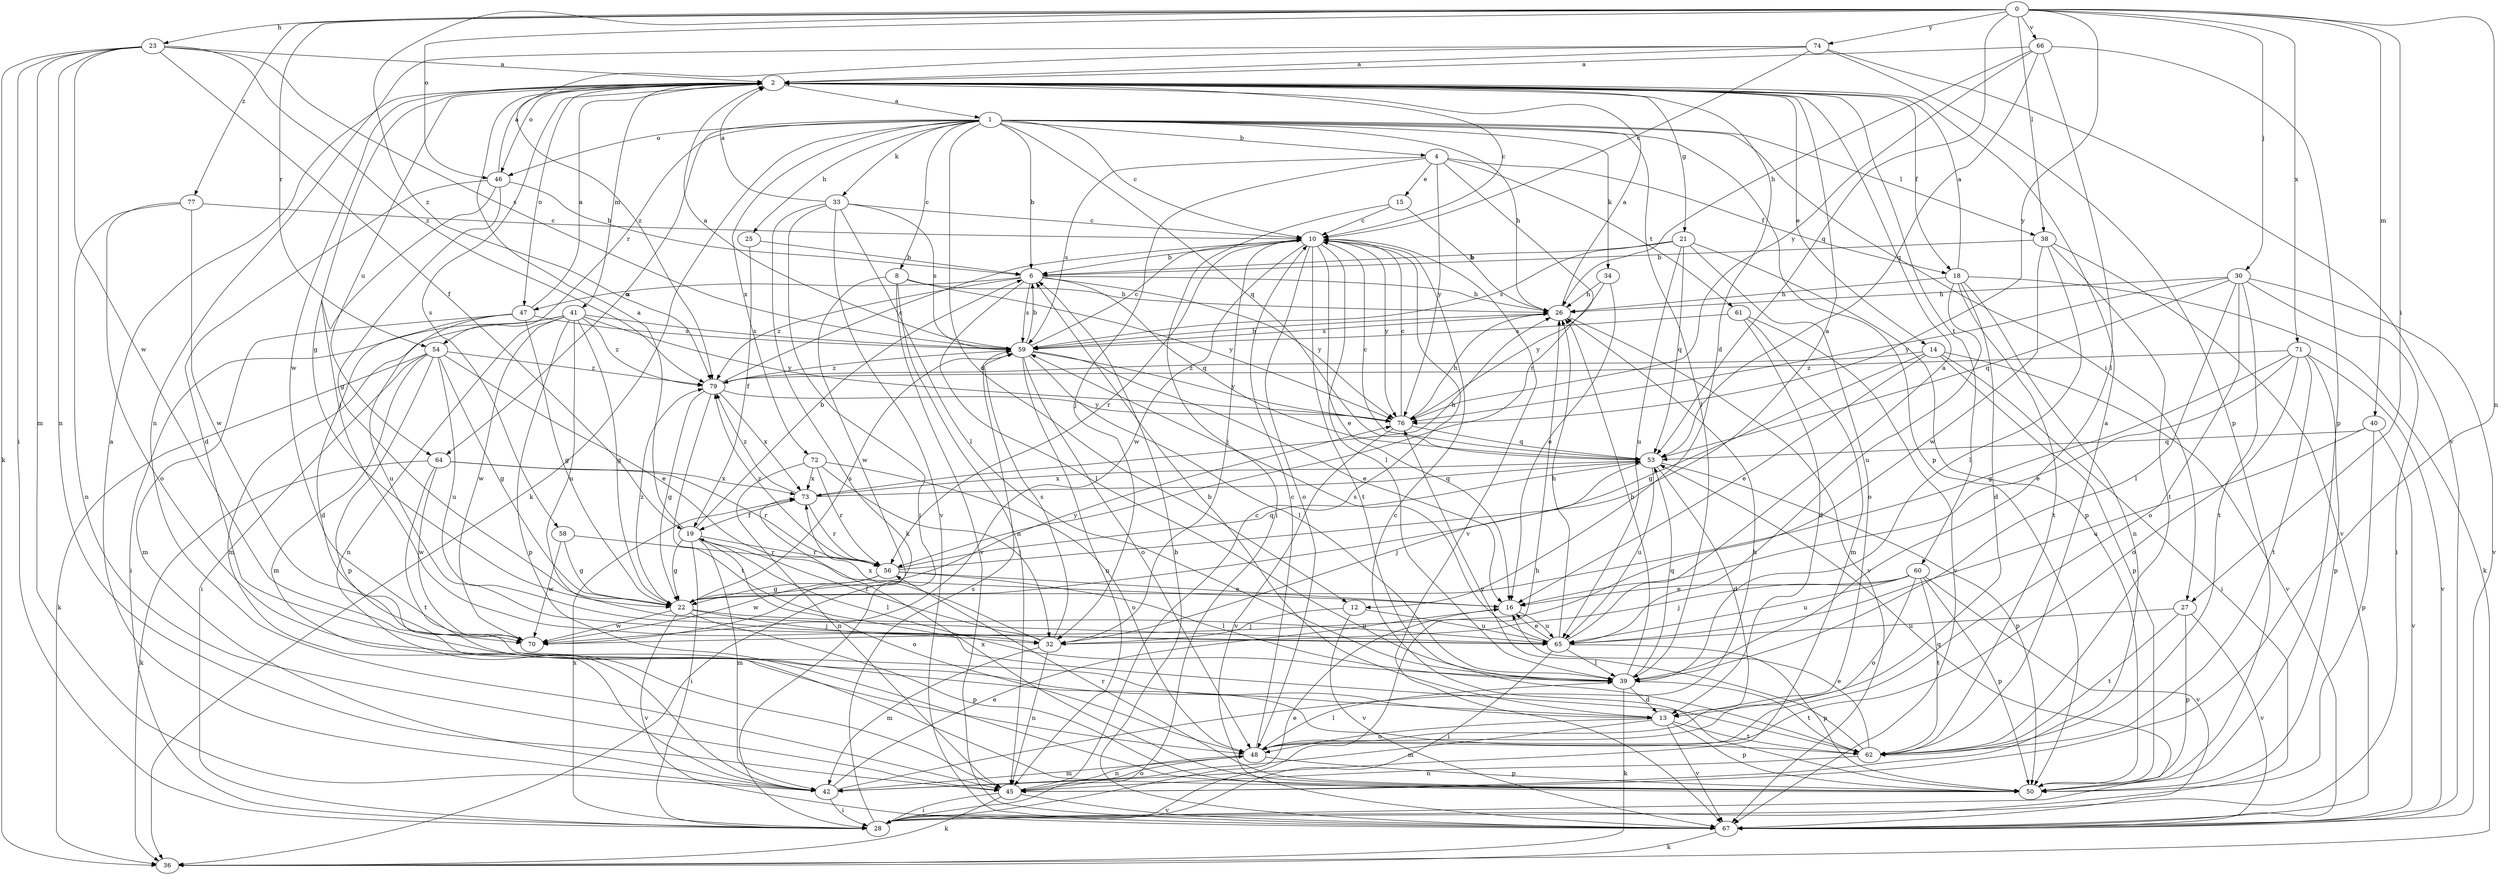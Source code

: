 strict digraph  {
0;
1;
2;
4;
6;
8;
10;
12;
13;
14;
15;
16;
18;
19;
21;
22;
23;
25;
26;
27;
28;
30;
32;
33;
34;
36;
38;
39;
40;
41;
42;
45;
46;
47;
48;
50;
53;
54;
56;
58;
59;
60;
61;
62;
64;
65;
66;
67;
70;
71;
72;
73;
74;
76;
77;
79;
0 -> 23  [label=h];
0 -> 27  [label=i];
0 -> 30  [label=j];
0 -> 38  [label=l];
0 -> 40  [label=m];
0 -> 45  [label=n];
0 -> 46  [label=o];
0 -> 53  [label=q];
0 -> 54  [label=r];
0 -> 66  [label=v];
0 -> 71  [label=x];
0 -> 74  [label=y];
0 -> 76  [label=y];
0 -> 77  [label=z];
0 -> 79  [label=z];
1 -> 4  [label=b];
1 -> 6  [label=b];
1 -> 8  [label=c];
1 -> 10  [label=c];
1 -> 12  [label=d];
1 -> 25  [label=h];
1 -> 26  [label=h];
1 -> 27  [label=i];
1 -> 33  [label=k];
1 -> 34  [label=k];
1 -> 36  [label=k];
1 -> 38  [label=l];
1 -> 39  [label=l];
1 -> 46  [label=o];
1 -> 50  [label=p];
1 -> 53  [label=q];
1 -> 54  [label=r];
1 -> 64  [label=u];
1 -> 72  [label=x];
2 -> 1  [label=a];
2 -> 10  [label=c];
2 -> 12  [label=d];
2 -> 14  [label=e];
2 -> 18  [label=f];
2 -> 21  [label=g];
2 -> 22  [label=g];
2 -> 41  [label=m];
2 -> 46  [label=o];
2 -> 47  [label=o];
2 -> 58  [label=s];
2 -> 60  [label=t];
2 -> 64  [label=u];
2 -> 70  [label=w];
4 -> 15  [label=e];
4 -> 18  [label=f];
4 -> 32  [label=j];
4 -> 56  [label=r];
4 -> 59  [label=s];
4 -> 61  [label=t];
4 -> 76  [label=y];
6 -> 26  [label=h];
6 -> 39  [label=l];
6 -> 47  [label=o];
6 -> 53  [label=q];
6 -> 59  [label=s];
6 -> 76  [label=y];
6 -> 79  [label=z];
8 -> 26  [label=h];
8 -> 45  [label=n];
8 -> 67  [label=v];
8 -> 70  [label=w];
8 -> 76  [label=y];
10 -> 6  [label=b];
10 -> 16  [label=e];
10 -> 32  [label=j];
10 -> 39  [label=l];
10 -> 48  [label=o];
10 -> 56  [label=r];
10 -> 62  [label=t];
10 -> 67  [label=v];
10 -> 70  [label=w];
10 -> 76  [label=y];
12 -> 32  [label=j];
12 -> 65  [label=u];
12 -> 67  [label=v];
13 -> 6  [label=b];
13 -> 42  [label=m];
13 -> 48  [label=o];
13 -> 50  [label=p];
13 -> 62  [label=t];
13 -> 67  [label=v];
14 -> 16  [label=e];
14 -> 22  [label=g];
14 -> 28  [label=i];
14 -> 50  [label=p];
14 -> 67  [label=v];
14 -> 79  [label=z];
15 -> 10  [label=c];
15 -> 26  [label=h];
15 -> 28  [label=i];
16 -> 65  [label=u];
18 -> 2  [label=a];
18 -> 13  [label=d];
18 -> 26  [label=h];
18 -> 36  [label=k];
18 -> 45  [label=n];
18 -> 62  [label=t];
18 -> 65  [label=u];
19 -> 2  [label=a];
19 -> 6  [label=b];
19 -> 22  [label=g];
19 -> 28  [label=i];
19 -> 39  [label=l];
19 -> 42  [label=m];
19 -> 48  [label=o];
19 -> 56  [label=r];
21 -> 6  [label=b];
21 -> 48  [label=o];
21 -> 50  [label=p];
21 -> 53  [label=q];
21 -> 59  [label=s];
21 -> 65  [label=u];
22 -> 32  [label=j];
22 -> 50  [label=p];
22 -> 59  [label=s];
22 -> 65  [label=u];
22 -> 67  [label=v];
22 -> 70  [label=w];
22 -> 76  [label=y];
22 -> 79  [label=z];
23 -> 2  [label=a];
23 -> 19  [label=f];
23 -> 28  [label=i];
23 -> 36  [label=k];
23 -> 42  [label=m];
23 -> 45  [label=n];
23 -> 59  [label=s];
23 -> 70  [label=w];
23 -> 79  [label=z];
25 -> 6  [label=b];
25 -> 19  [label=f];
26 -> 2  [label=a];
26 -> 59  [label=s];
26 -> 67  [label=v];
27 -> 50  [label=p];
27 -> 62  [label=t];
27 -> 65  [label=u];
27 -> 67  [label=v];
28 -> 16  [label=e];
28 -> 26  [label=h];
28 -> 53  [label=q];
28 -> 59  [label=s];
28 -> 73  [label=x];
30 -> 26  [label=h];
30 -> 28  [label=i];
30 -> 39  [label=l];
30 -> 48  [label=o];
30 -> 53  [label=q];
30 -> 62  [label=t];
30 -> 67  [label=v];
30 -> 76  [label=y];
32 -> 19  [label=f];
32 -> 42  [label=m];
32 -> 45  [label=n];
32 -> 59  [label=s];
32 -> 73  [label=x];
33 -> 2  [label=a];
33 -> 10  [label=c];
33 -> 28  [label=i];
33 -> 36  [label=k];
33 -> 39  [label=l];
33 -> 59  [label=s];
33 -> 67  [label=v];
34 -> 16  [label=e];
34 -> 26  [label=h];
34 -> 76  [label=y];
38 -> 6  [label=b];
38 -> 39  [label=l];
38 -> 62  [label=t];
38 -> 67  [label=v];
38 -> 70  [label=w];
39 -> 13  [label=d];
39 -> 26  [label=h];
39 -> 36  [label=k];
39 -> 53  [label=q];
39 -> 62  [label=t];
40 -> 50  [label=p];
40 -> 53  [label=q];
40 -> 65  [label=u];
40 -> 67  [label=v];
41 -> 22  [label=g];
41 -> 28  [label=i];
41 -> 42  [label=m];
41 -> 45  [label=n];
41 -> 50  [label=p];
41 -> 59  [label=s];
41 -> 65  [label=u];
41 -> 70  [label=w];
41 -> 76  [label=y];
41 -> 79  [label=z];
42 -> 2  [label=a];
42 -> 16  [label=e];
42 -> 26  [label=h];
42 -> 28  [label=i];
45 -> 10  [label=c];
45 -> 28  [label=i];
45 -> 36  [label=k];
45 -> 48  [label=o];
45 -> 67  [label=v];
46 -> 2  [label=a];
46 -> 6  [label=b];
46 -> 13  [label=d];
46 -> 22  [label=g];
46 -> 32  [label=j];
47 -> 2  [label=a];
47 -> 13  [label=d];
47 -> 22  [label=g];
47 -> 42  [label=m];
47 -> 59  [label=s];
47 -> 65  [label=u];
48 -> 10  [label=c];
48 -> 39  [label=l];
48 -> 42  [label=m];
48 -> 45  [label=n];
48 -> 50  [label=p];
50 -> 10  [label=c];
50 -> 56  [label=r];
50 -> 73  [label=x];
53 -> 10  [label=c];
53 -> 13  [label=d];
53 -> 32  [label=j];
53 -> 50  [label=p];
53 -> 65  [label=u];
53 -> 73  [label=x];
54 -> 16  [label=e];
54 -> 22  [label=g];
54 -> 28  [label=i];
54 -> 36  [label=k];
54 -> 42  [label=m];
54 -> 50  [label=p];
54 -> 65  [label=u];
54 -> 79  [label=z];
56 -> 2  [label=a];
56 -> 16  [label=e];
56 -> 22  [label=g];
56 -> 39  [label=l];
56 -> 53  [label=q];
56 -> 70  [label=w];
56 -> 79  [label=z];
58 -> 22  [label=g];
58 -> 56  [label=r];
58 -> 70  [label=w];
59 -> 2  [label=a];
59 -> 6  [label=b];
59 -> 10  [label=c];
59 -> 16  [label=e];
59 -> 26  [label=h];
59 -> 39  [label=l];
59 -> 45  [label=n];
59 -> 48  [label=o];
59 -> 76  [label=y];
59 -> 79  [label=z];
60 -> 16  [label=e];
60 -> 32  [label=j];
60 -> 48  [label=o];
60 -> 50  [label=p];
60 -> 62  [label=t];
60 -> 65  [label=u];
60 -> 67  [label=v];
61 -> 13  [label=d];
61 -> 42  [label=m];
61 -> 59  [label=s];
61 -> 67  [label=v];
62 -> 2  [label=a];
62 -> 16  [label=e];
62 -> 45  [label=n];
62 -> 76  [label=y];
64 -> 36  [label=k];
64 -> 56  [label=r];
64 -> 62  [label=t];
64 -> 70  [label=w];
64 -> 73  [label=x];
65 -> 2  [label=a];
65 -> 16  [label=e];
65 -> 26  [label=h];
65 -> 28  [label=i];
65 -> 39  [label=l];
65 -> 50  [label=p];
65 -> 59  [label=s];
66 -> 2  [label=a];
66 -> 26  [label=h];
66 -> 39  [label=l];
66 -> 50  [label=p];
66 -> 53  [label=q];
66 -> 76  [label=y];
67 -> 6  [label=b];
67 -> 36  [label=k];
71 -> 16  [label=e];
71 -> 22  [label=g];
71 -> 48  [label=o];
71 -> 50  [label=p];
71 -> 62  [label=t];
71 -> 67  [label=v];
71 -> 79  [label=z];
72 -> 32  [label=j];
72 -> 45  [label=n];
72 -> 48  [label=o];
72 -> 56  [label=r];
72 -> 73  [label=x];
73 -> 19  [label=f];
73 -> 26  [label=h];
73 -> 53  [label=q];
73 -> 56  [label=r];
73 -> 79  [label=z];
74 -> 2  [label=a];
74 -> 10  [label=c];
74 -> 45  [label=n];
74 -> 50  [label=p];
74 -> 67  [label=v];
74 -> 79  [label=z];
76 -> 10  [label=c];
76 -> 26  [label=h];
76 -> 53  [label=q];
76 -> 67  [label=v];
77 -> 10  [label=c];
77 -> 45  [label=n];
77 -> 48  [label=o];
77 -> 70  [label=w];
79 -> 10  [label=c];
79 -> 22  [label=g];
79 -> 62  [label=t];
79 -> 73  [label=x];
79 -> 76  [label=y];
}
